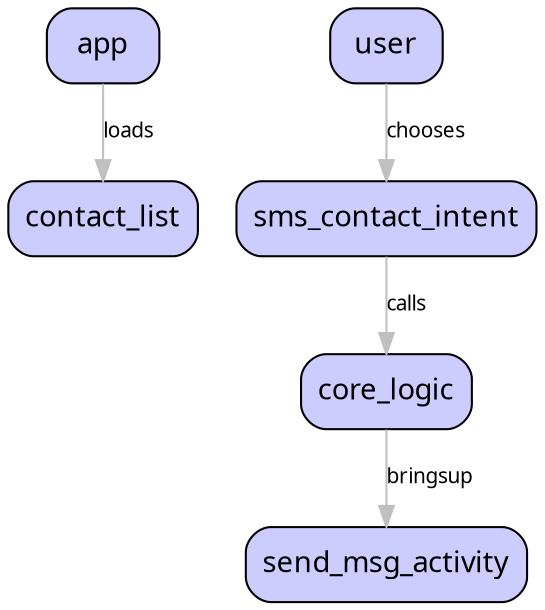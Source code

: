 
digraph G{
        node[shape=box style="rounded,filled" fontname=Sans fillcolor="#ccccff"]  //i'm terrible partial to to perrywinkle blue ;)
        //compound=true
        //rankdir=LR
        //outputMode=nodesfirst
        
    app -> contact_list [label="loads",color=gray, fontname=Sans fontsize="10"]
      
    user -> sms_contact_intent [label="chooses",color=gray, fontname=Sans fontsize="10"]
      
    sms_contact_intent -> core_logic [label="calls",color=gray, fontname=Sans fontsize="10"]
      
    core_logic -> send_msg_activity [label="bringsup",color=gray, fontname=Sans fontsize="10"]
      
}
